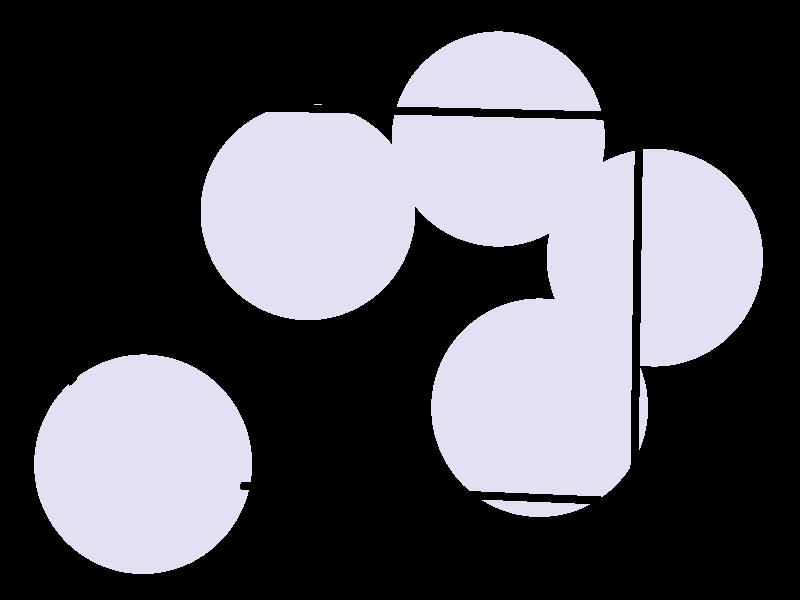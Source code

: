 #include "colors.inc"
#include "finish.inc"

global_settings {assumed_gamma 1 max_trace_level 6}
background {color White transmit 1.0}
camera {perspective
  right -9.80*x up 7.29*y
  direction 50.00*z
  location <0,0,50.00> look_at <0,0,0>}


light_source {<  2.00,   3.00,  40.00> color White
  area_light <0.70, 0, 0>, <0, 0.70, 0>, 3, 3
  adaptive 1 jitter}
// no fog
#declare simple = finish {phong 0.7}
#declare pale = finish {ambient 0.5 diffuse 0.85 roughness 0.001 specular 0.200 }
#declare intermediate = finish {ambient 0.3 diffuse 0.6 specular 0.1 roughness 0.04}
#declare vmd = finish {ambient 0.0 diffuse 0.65 phong 0.1 phong_size 40.0 specular 0.5 }
#declare jmol = finish {ambient 0.2 diffuse 0.6 specular 1 roughness 0.001 metallic}
#declare ase2 = finish {ambient 0.05 brilliance 3 diffuse 0.6 metallic specular 0.7 roughness 0.04 reflection 0.15}
#declare ase3 = finish {ambient 0.15 brilliance 2 diffuse 0.6 metallic specular 1.0 roughness 0.001 reflection 0.0}
#declare glass = finish {ambient 0.05 diffuse 0.3 specular 1.0 roughness 0.001}
#declare glass2 = finish {ambient 0.01 diffuse 0.3 specular 1.0 reflection 0.25 roughness 0.001}
#declare Rcell = 0.050;
#declare Rbond = 0.100;

#macro atom(LOC, R, COL, TRANS, FIN)
  sphere{LOC, R texture{pigment{color COL transmit TRANS} finish{FIN}}}
#end
#macro constrain(LOC, R, COL, TRANS FIN)
union{torus{R, Rcell rotate 45*z texture{pigment{color COL transmit TRANS} finish{FIN}}}
     torus{R, Rcell rotate -45*z texture{pigment{color COL transmit TRANS} finish{FIN}}}
     translate LOC}
#end

cylinder {< -4.16,  -2.26,  -2.06>, < -3.38,  -1.61,  -6.13>, Rcell pigment {Black}}
cylinder {< -4.15,   2.46,  -1.30>, < -3.37,   3.11,  -5.37>, Rcell pigment {Black}}
cylinder {<  2.93,   2.23,   0.01>, <  3.70,   2.88,  -4.05>, Rcell pigment {Black}}
cylinder {<  2.91,  -2.49,  -0.75>, <  3.69,  -1.84,  -4.81>, Rcell pigment {Black}}
cylinder {< -4.16,  -2.26,  -2.06>, < -4.15,   2.46,  -1.30>, Rcell pigment {Black}}
cylinder {< -3.38,  -1.61,  -6.13>, < -3.37,   3.11,  -5.37>, Rcell pigment {Black}}
cylinder {<  3.69,  -1.84,  -4.81>, <  3.70,   2.88,  -4.05>, Rcell pigment {Black}}
cylinder {<  2.91,  -2.49,  -0.75>, <  2.93,   2.23,   0.01>, Rcell pigment {Black}}
cylinder {< -4.16,  -2.26,  -2.06>, <  2.91,  -2.49,  -0.75>, Rcell pigment {Black}}
cylinder {< -3.38,  -1.61,  -6.13>, <  3.69,  -1.84,  -4.81>, Rcell pigment {Black}}
cylinder {< -3.37,   3.11,  -5.37>, <  3.70,   2.88,  -4.05>, Rcell pigment {Black}}
cylinder {< -4.15,   2.46,  -1.30>, <  2.93,   2.23,   0.01>, Rcell pigment {Black}}
atom(< -1.19,   1.13,  -2.82>, 1.39, rgb <0.75, 0.75, 0.90>, 0.0, ase2) // #0
atom(<  3.28,   0.54,  -2.57>, 1.39, rgb <0.75, 0.75, 0.90>, 0.0, ase2) // #1
atom(<  1.28,   2.08,  -3.21>, 1.39, rgb <0.75, 0.75, 0.90>, 0.0, ase2) // #2
atom(<  1.79,  -1.37,  -2.37>, 1.39, rgb <0.75, 0.75, 0.90>, 0.0, ase2) // #3
atom(< -3.28,  -2.08,  -2.15>, 1.39, rgb <0.75, 0.75, 0.90>, 0.0, ase2) // #4

// no constraints
